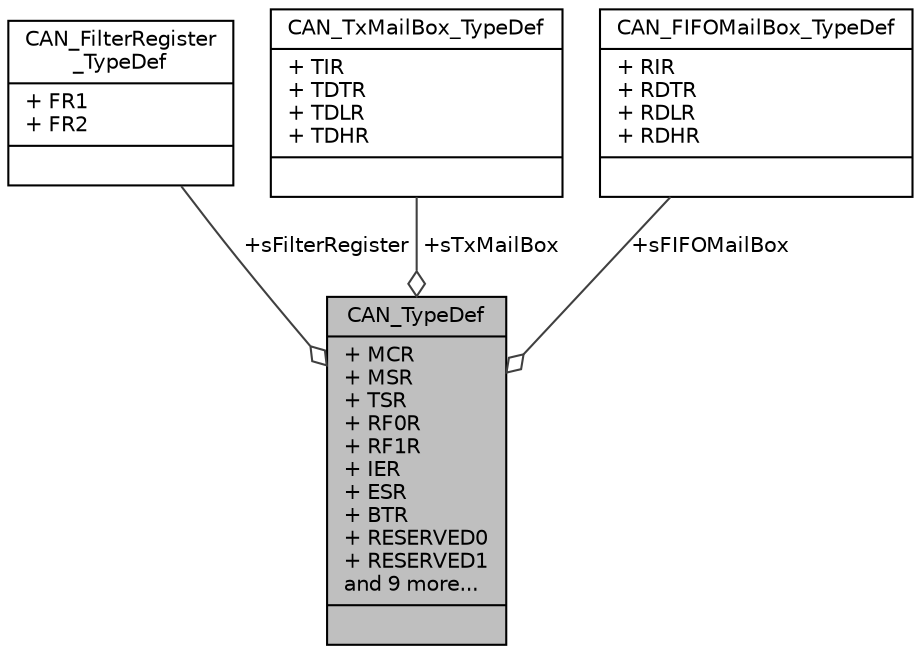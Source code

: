 digraph "CAN_TypeDef"
{
  edge [fontname="Helvetica",fontsize="10",labelfontname="Helvetica",labelfontsize="10"];
  node [fontname="Helvetica",fontsize="10",shape=record];
  Node1 [label="{CAN_TypeDef\n|+ MCR\l+ MSR\l+ TSR\l+ RF0R\l+ RF1R\l+ IER\l+ ESR\l+ BTR\l+ RESERVED0\l+ RESERVED1\land 9 more...\l|}",height=0.2,width=0.4,color="black", fillcolor="grey75", style="filled", fontcolor="black"];
  Node2 -> Node1 [color="grey25",fontsize="10",style="solid",label=" +sFilterRegister" ,arrowhead="odiamond",fontname="Helvetica"];
  Node2 [label="{CAN_FilterRegister\l_TypeDef\n|+ FR1\l+ FR2\l|}",height=0.2,width=0.4,color="black", fillcolor="white", style="filled",URL="$struct_c_a_n___filter_register___type_def.html",tooltip="Controller Area Network FilterRegister. "];
  Node3 -> Node1 [color="grey25",fontsize="10",style="solid",label=" +sTxMailBox" ,arrowhead="odiamond",fontname="Helvetica"];
  Node3 [label="{CAN_TxMailBox_TypeDef\n|+ TIR\l+ TDTR\l+ TDLR\l+ TDHR\l|}",height=0.2,width=0.4,color="black", fillcolor="white", style="filled",URL="$struct_c_a_n___tx_mail_box___type_def.html",tooltip="Controller Area Network TxMailBox. "];
  Node4 -> Node1 [color="grey25",fontsize="10",style="solid",label=" +sFIFOMailBox" ,arrowhead="odiamond",fontname="Helvetica"];
  Node4 [label="{CAN_FIFOMailBox_TypeDef\n|+ RIR\l+ RDTR\l+ RDLR\l+ RDHR\l|}",height=0.2,width=0.4,color="black", fillcolor="white", style="filled",URL="$struct_c_a_n___f_i_f_o_mail_box___type_def.html",tooltip="Controller Area Network FIFOMailBox. "];
}
